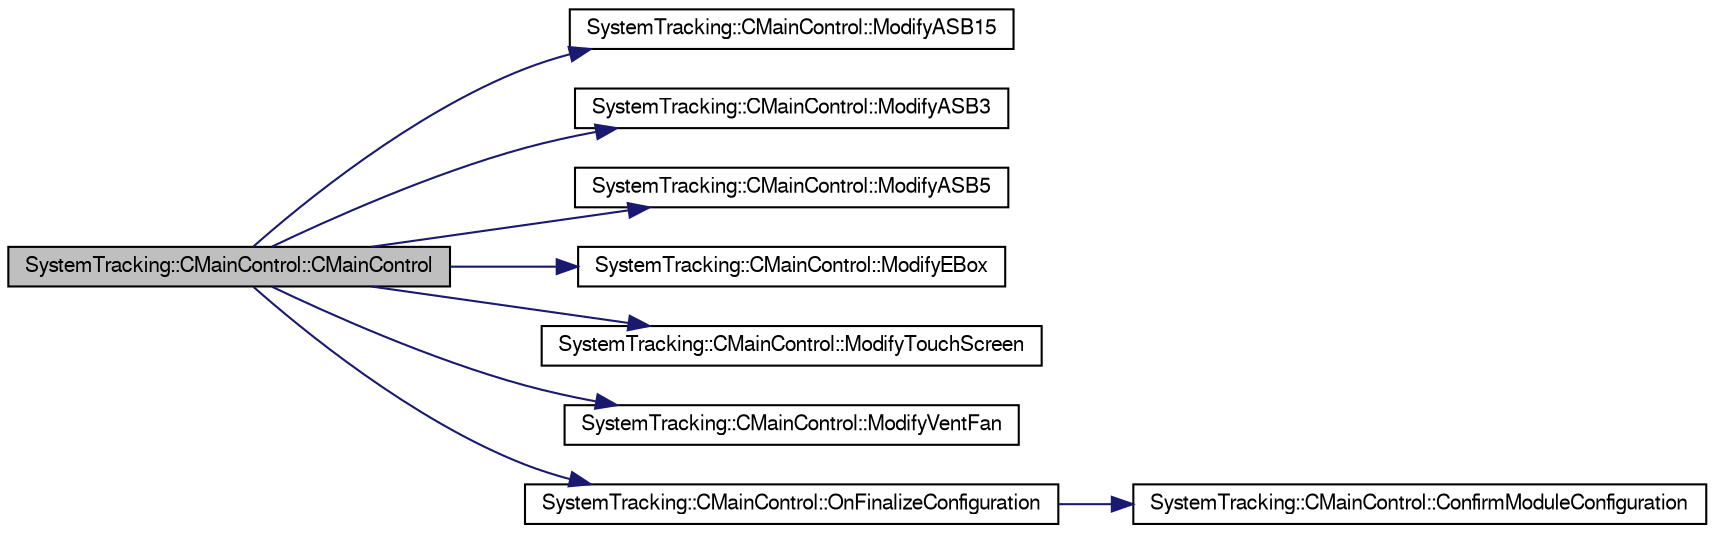 digraph G
{
  edge [fontname="FreeSans",fontsize="10",labelfontname="FreeSans",labelfontsize="10"];
  node [fontname="FreeSans",fontsize="10",shape=record];
  rankdir="LR";
  Node1 [label="SystemTracking::CMainControl::CMainControl",height=0.2,width=0.4,color="black", fillcolor="grey75", style="filled" fontcolor="black"];
  Node1 -> Node2 [color="midnightblue",fontsize="10",style="solid",fontname="FreeSans"];
  Node2 [label="SystemTracking::CMainControl::ModifyASB15",height=0.2,width=0.4,color="black", fillcolor="white", style="filled",URL="$classSystemTracking_1_1CMainControl.html#abed872e022218b735429921ff01e975e",tooltip="slot for modify ASB15."];
  Node1 -> Node3 [color="midnightblue",fontsize="10",style="solid",fontname="FreeSans"];
  Node3 [label="SystemTracking::CMainControl::ModifyASB3",height=0.2,width=0.4,color="black", fillcolor="white", style="filled",URL="$classSystemTracking_1_1CMainControl.html#a4af4a3c0a79d59b6fc3edb7952928a1f",tooltip="slot for modify ASB3."];
  Node1 -> Node4 [color="midnightblue",fontsize="10",style="solid",fontname="FreeSans"];
  Node4 [label="SystemTracking::CMainControl::ModifyASB5",height=0.2,width=0.4,color="black", fillcolor="white", style="filled",URL="$classSystemTracking_1_1CMainControl.html#ade32f77c4473db0eef5998fe1ab83fe9",tooltip="slot for modify ASB5."];
  Node1 -> Node5 [color="midnightblue",fontsize="10",style="solid",fontname="FreeSans"];
  Node5 [label="SystemTracking::CMainControl::ModifyEBox",height=0.2,width=0.4,color="black", fillcolor="white", style="filled",URL="$classSystemTracking_1_1CMainControl.html#a424c87c626dd641ff3df7fc3c9aa6a4e",tooltip="slot for modify E box."];
  Node1 -> Node6 [color="midnightblue",fontsize="10",style="solid",fontname="FreeSans"];
  Node6 [label="SystemTracking::CMainControl::ModifyTouchScreen",height=0.2,width=0.4,color="black", fillcolor="white", style="filled",URL="$classSystemTracking_1_1CMainControl.html#aee506e100f3fff5b3a83b2090de9b859",tooltip="slot for modify Touch screen."];
  Node1 -> Node7 [color="midnightblue",fontsize="10",style="solid",fontname="FreeSans"];
  Node7 [label="SystemTracking::CMainControl::ModifyVentFan",height=0.2,width=0.4,color="black", fillcolor="white", style="filled",URL="$classSystemTracking_1_1CMainControl.html#ac56412bf8e60d469b8b32b563c33d437",tooltip="slot for modify Vent fan."];
  Node1 -> Node8 [color="midnightblue",fontsize="10",style="solid",fontname="FreeSans"];
  Node8 [label="SystemTracking::CMainControl::OnFinalizeConfiguration",height=0.2,width=0.4,color="black", fillcolor="white", style="filled",URL="$classSystemTracking_1_1CMainControl.html#a341ffbc353fc0bac77318eae146bf4d1",tooltip="slot for finalize configuration."];
  Node8 -> Node9 [color="midnightblue",fontsize="10",style="solid",fontname="FreeSans"];
  Node9 [label="SystemTracking::CMainControl::ConfirmModuleConfiguration",height=0.2,width=0.4,color="black", fillcolor="white", style="filled",URL="$classSystemTracking_1_1CMainControl.html#ae3a35ef6c557bc66707db334a50a5280",tooltip="slot for confirm module configuration."];
}
